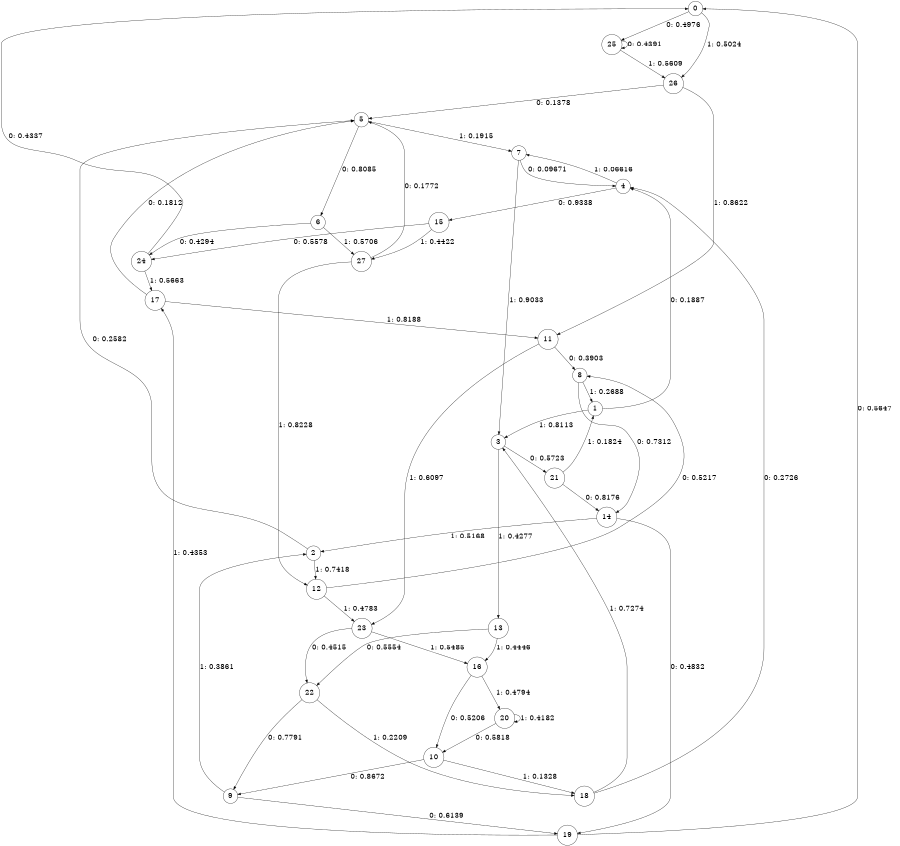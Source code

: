 digraph "ch24faceL5" {
size = "6,8.5";
ratio = "fill";
node [shape = circle];
node [fontsize = 24];
edge [fontsize = 24];
0 -> 25 [label = "0: 0.4976   "];
0 -> 26 [label = "1: 0.5024   "];
1 -> 4 [label = "0: 0.1887   "];
1 -> 3 [label = "1: 0.8113   "];
2 -> 5 [label = "0: 0.2582   "];
2 -> 12 [label = "1: 0.7418   "];
3 -> 21 [label = "0: 0.5723   "];
3 -> 13 [label = "1: 0.4277   "];
4 -> 15 [label = "0: 0.9338   "];
4 -> 7 [label = "1: 0.06616  "];
5 -> 6 [label = "0: 0.8085   "];
5 -> 7 [label = "1: 0.1915   "];
6 -> 24 [label = "0: 0.4294   "];
6 -> 27 [label = "1: 0.5706   "];
7 -> 4 [label = "0: 0.09671  "];
7 -> 3 [label = "1: 0.9033   "];
8 -> 14 [label = "0: 0.7312   "];
8 -> 1 [label = "1: 0.2688   "];
9 -> 19 [label = "0: 0.6139   "];
9 -> 2 [label = "1: 0.3861   "];
10 -> 9 [label = "0: 0.8672   "];
10 -> 18 [label = "1: 0.1328   "];
11 -> 8 [label = "0: 0.3903   "];
11 -> 23 [label = "1: 0.6097   "];
12 -> 8 [label = "0: 0.5217   "];
12 -> 23 [label = "1: 0.4783   "];
13 -> 22 [label = "0: 0.5554   "];
13 -> 16 [label = "1: 0.4446   "];
14 -> 19 [label = "0: 0.4832   "];
14 -> 2 [label = "1: 0.5168   "];
15 -> 24 [label = "0: 0.5578   "];
15 -> 27 [label = "1: 0.4422   "];
16 -> 10 [label = "0: 0.5206   "];
16 -> 20 [label = "1: 0.4794   "];
17 -> 5 [label = "0: 0.1812   "];
17 -> 11 [label = "1: 0.8188   "];
18 -> 4 [label = "0: 0.2726   "];
18 -> 3 [label = "1: 0.7274   "];
19 -> 0 [label = "0: 0.5647   "];
19 -> 17 [label = "1: 0.4353   "];
20 -> 10 [label = "0: 0.5818   "];
20 -> 20 [label = "1: 0.4182   "];
21 -> 14 [label = "0: 0.8176   "];
21 -> 1 [label = "1: 0.1824   "];
22 -> 9 [label = "0: 0.7791   "];
22 -> 18 [label = "1: 0.2209   "];
23 -> 22 [label = "0: 0.4515   "];
23 -> 16 [label = "1: 0.5485   "];
24 -> 0 [label = "0: 0.4337   "];
24 -> 17 [label = "1: 0.5663   "];
25 -> 25 [label = "0: 0.4391   "];
25 -> 26 [label = "1: 0.5609   "];
26 -> 5 [label = "0: 0.1378   "];
26 -> 11 [label = "1: 0.8622   "];
27 -> 5 [label = "0: 0.1772   "];
27 -> 12 [label = "1: 0.8228   "];
}